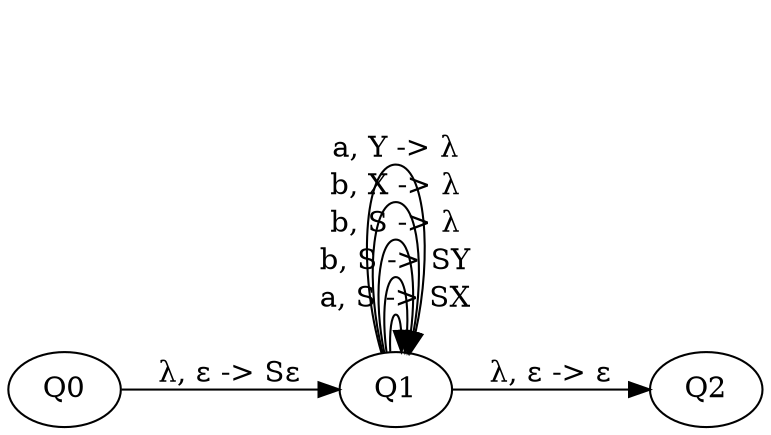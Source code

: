 // The Round Table
digraph {
	graph [rankdir=LR]
	Q0
	Q1
	Q2
	Q1 -> Q1 [label="a, S -> SX"]
	Q1 -> Q1 [label="b, S -> SY"]
	Q1 -> Q1 [label="b, S -> λ"]
	Q1 -> Q1 [label="b, X -> λ"]
	Q1 -> Q1 [label="a, Y -> λ"]
	Q0 -> Q1 [label="λ, ε -> Sε"]
	Q1 -> Q2 [label="λ, ε -> ε"]
}
